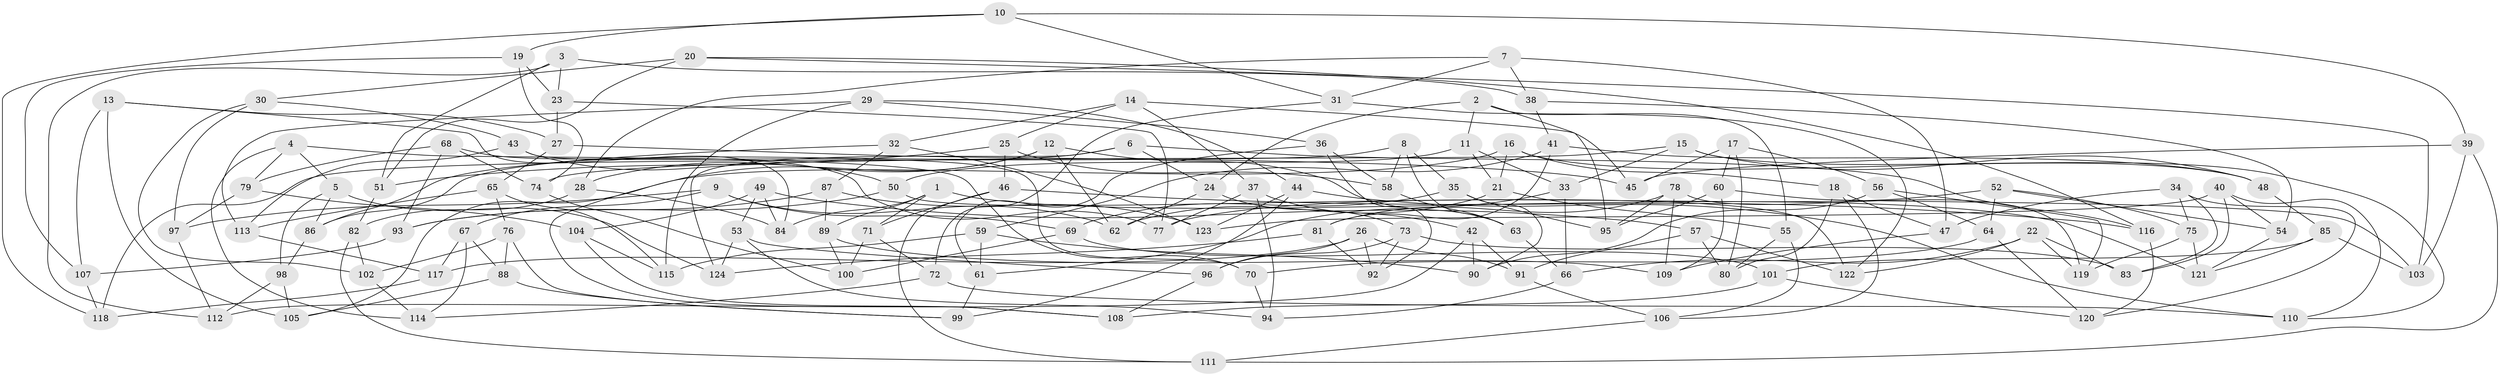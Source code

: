 // Generated by graph-tools (version 1.1) at 2025/26/03/09/25 03:26:50]
// undirected, 124 vertices, 248 edges
graph export_dot {
graph [start="1"]
  node [color=gray90,style=filled];
  1;
  2;
  3;
  4;
  5;
  6;
  7;
  8;
  9;
  10;
  11;
  12;
  13;
  14;
  15;
  16;
  17;
  18;
  19;
  20;
  21;
  22;
  23;
  24;
  25;
  26;
  27;
  28;
  29;
  30;
  31;
  32;
  33;
  34;
  35;
  36;
  37;
  38;
  39;
  40;
  41;
  42;
  43;
  44;
  45;
  46;
  47;
  48;
  49;
  50;
  51;
  52;
  53;
  54;
  55;
  56;
  57;
  58;
  59;
  60;
  61;
  62;
  63;
  64;
  65;
  66;
  67;
  68;
  69;
  70;
  71;
  72;
  73;
  74;
  75;
  76;
  77;
  78;
  79;
  80;
  81;
  82;
  83;
  84;
  85;
  86;
  87;
  88;
  89;
  90;
  91;
  92;
  93;
  94;
  95;
  96;
  97;
  98;
  99;
  100;
  101;
  102;
  103;
  104;
  105;
  106;
  107;
  108;
  109;
  110;
  111;
  112;
  113;
  114;
  115;
  116;
  117;
  118;
  119;
  120;
  121;
  122;
  123;
  124;
  1 -- 89;
  1 -- 84;
  1 -- 121;
  1 -- 71;
  2 -- 24;
  2 -- 55;
  2 -- 11;
  2 -- 95;
  3 -- 23;
  3 -- 112;
  3 -- 38;
  3 -- 51;
  4 -- 5;
  4 -- 79;
  4 -- 114;
  4 -- 70;
  5 -- 98;
  5 -- 86;
  5 -- 124;
  6 -- 24;
  6 -- 124;
  6 -- 86;
  6 -- 116;
  7 -- 38;
  7 -- 47;
  7 -- 31;
  7 -- 28;
  8 -- 35;
  8 -- 63;
  8 -- 118;
  8 -- 58;
  9 -- 69;
  9 -- 67;
  9 -- 62;
  9 -- 97;
  10 -- 39;
  10 -- 118;
  10 -- 31;
  10 -- 19;
  11 -- 33;
  11 -- 50;
  11 -- 21;
  12 -- 62;
  12 -- 108;
  12 -- 28;
  12 -- 63;
  13 -- 105;
  13 -- 84;
  13 -- 27;
  13 -- 107;
  14 -- 25;
  14 -- 45;
  14 -- 37;
  14 -- 32;
  15 -- 48;
  15 -- 74;
  15 -- 33;
  15 -- 110;
  16 -- 18;
  16 -- 21;
  16 -- 48;
  16 -- 105;
  17 -- 60;
  17 -- 45;
  17 -- 80;
  17 -- 56;
  18 -- 106;
  18 -- 47;
  18 -- 80;
  19 -- 23;
  19 -- 107;
  19 -- 74;
  20 -- 103;
  20 -- 116;
  20 -- 51;
  20 -- 30;
  21 -- 55;
  21 -- 62;
  22 -- 122;
  22 -- 66;
  22 -- 83;
  22 -- 119;
  23 -- 77;
  23 -- 27;
  24 -- 73;
  24 -- 62;
  25 -- 51;
  25 -- 58;
  25 -- 46;
  26 -- 117;
  26 -- 96;
  26 -- 91;
  26 -- 92;
  27 -- 65;
  27 -- 45;
  28 -- 82;
  28 -- 84;
  29 -- 115;
  29 -- 36;
  29 -- 44;
  29 -- 113;
  30 -- 102;
  30 -- 97;
  30 -- 43;
  31 -- 72;
  31 -- 122;
  32 -- 86;
  32 -- 87;
  32 -- 123;
  33 -- 66;
  33 -- 61;
  34 -- 47;
  34 -- 83;
  34 -- 120;
  34 -- 75;
  35 -- 69;
  35 -- 90;
  35 -- 95;
  36 -- 58;
  36 -- 61;
  36 -- 92;
  37 -- 42;
  37 -- 77;
  37 -- 94;
  38 -- 41;
  38 -- 54;
  39 -- 45;
  39 -- 111;
  39 -- 103;
  40 -- 54;
  40 -- 110;
  40 -- 83;
  40 -- 123;
  41 -- 59;
  41 -- 48;
  41 -- 81;
  42 -- 112;
  42 -- 91;
  42 -- 90;
  43 -- 113;
  43 -- 70;
  43 -- 50;
  44 -- 110;
  44 -- 123;
  44 -- 99;
  46 -- 71;
  46 -- 116;
  46 -- 111;
  47 -- 109;
  48 -- 85;
  49 -- 53;
  49 -- 104;
  49 -- 57;
  49 -- 84;
  50 -- 93;
  50 -- 122;
  51 -- 82;
  52 -- 64;
  52 -- 77;
  52 -- 75;
  52 -- 54;
  53 -- 124;
  53 -- 96;
  53 -- 94;
  54 -- 121;
  55 -- 80;
  55 -- 106;
  56 -- 119;
  56 -- 64;
  56 -- 90;
  57 -- 91;
  57 -- 80;
  57 -- 122;
  58 -- 63;
  59 -- 115;
  59 -- 90;
  59 -- 61;
  60 -- 109;
  60 -- 103;
  60 -- 95;
  61 -- 99;
  63 -- 66;
  64 -- 120;
  64 -- 70;
  65 -- 115;
  65 -- 76;
  65 -- 113;
  66 -- 94;
  67 -- 114;
  67 -- 88;
  67 -- 117;
  68 -- 77;
  68 -- 93;
  68 -- 74;
  68 -- 79;
  69 -- 100;
  69 -- 101;
  70 -- 94;
  71 -- 72;
  71 -- 100;
  72 -- 110;
  72 -- 114;
  73 -- 92;
  73 -- 96;
  73 -- 83;
  74 -- 100;
  75 -- 121;
  75 -- 119;
  76 -- 99;
  76 -- 102;
  76 -- 88;
  78 -- 95;
  78 -- 109;
  78 -- 119;
  78 -- 81;
  79 -- 97;
  79 -- 104;
  81 -- 124;
  81 -- 92;
  82 -- 102;
  82 -- 111;
  85 -- 121;
  85 -- 103;
  85 -- 101;
  86 -- 98;
  87 -- 123;
  87 -- 93;
  87 -- 89;
  88 -- 99;
  88 -- 105;
  89 -- 109;
  89 -- 100;
  91 -- 106;
  93 -- 107;
  96 -- 108;
  97 -- 112;
  98 -- 105;
  98 -- 112;
  101 -- 108;
  101 -- 120;
  102 -- 114;
  104 -- 115;
  104 -- 108;
  106 -- 111;
  107 -- 118;
  113 -- 117;
  116 -- 120;
  117 -- 118;
}
